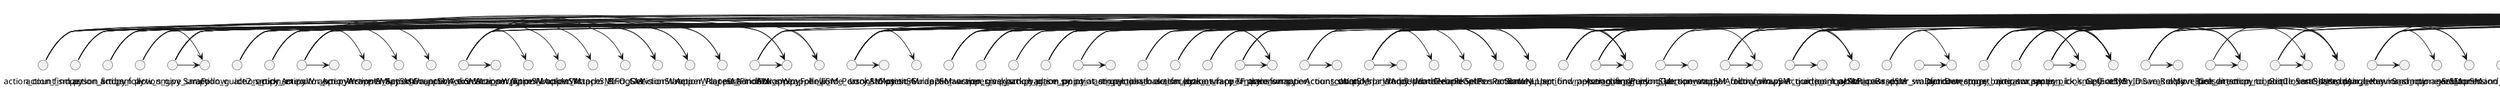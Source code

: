 @startuml
 node SaraSay

action_count_sm.py->SetKey

action_count_sm.py->LogKeyState

action_count_sm.py->SaraSetHeadAngle

action_count_sm.py->list_entities_by_name

action_count_sm.py->FlexibleCalculationState

action_count_sm.py->WaitState

action_count_sm.py->SaraSayKey

action_count_sm.py->ForLoop

action_count_sm.py->action_turnSM

action_count_sm.py->SetRosParam

action_executor_sm.py->CalculationState

action_executor_sm.py->ActionWrapper_AskSM

action_executor_sm.py->ActionWrapper_CountSM

action_executor_sm.py->ActionWrapper_FindSM

action_executor_sm.py->ActionWrapper_Find_PersonSM

action_executor_sm.py->ActionWrapper_FollowSM

action_executor_sm.py->ActionWrapper_GiveSM

action_executor_sm.py->ActionWrapper_MoveSM

action_executor_sm.py->ActionWrapper_PlaceSM

action_executor_sm.py->ActionWrapper_SaySM

action_executor_sm.py->ActionWrapper_AnswerSM

action_executor_sm.py->ActionWrapper_PickSM

action_executor_sm.py->DecisionState

action_findperson_sm.py->SaraSetHeadAngle

action_findperson_sm.py->LogKeyState

action_findperson_sm.py->list_entities_by_name

action_findperson_sm.py->CalculationState

action_findperson_sm.py->WaitState

action_findperson_sm.py->SetKey

action_findperson_sm.py->action_turnSM

action_find_sm.py->SaraSetHeadAngle

action_find_sm.py->LogKeyState

action_find_sm.py->list_entities_by_name

action_find_sm.py->CalculationState

action_find_sm.py->SetKey

action_find_sm.py->WaitState

action_find_sm.py->GetEntityByID

action_find_sm.py->action_look_at_faceSM

action_follow_sm.py->SaraFollow

action_follow_sm.py->KeepLookingAt

action_follow_sm.py->SaraSay

action_follow_sm.py->GetEntityByID

action_follow_sm.py->SaraSetHeadAngle

action_follow_sm.py->WaitState

action_give_back_bag_sm.py->SetKey

action_give_back_bag_sm.py->SetGripperState

action_give_back_bag_sm.py->SaraSay

action_give_back_bag_sm.py->MoveitMove

action_give_sm.py->GetRosParam

action_give_sm.py->CheckConditionState

action_give_sm.py->list_entities_by_name

action_give_sm.py->LogState

action_give_sm.py->SetKey

action_give_sm.py->MoveitMove

action_give_sm.py->SaraSayKey

action_give_sm.py->SetGripperState

action_give_sm.py->SetRosParam

action_give_sm.py->SaraFollow

action_give_sm.py->ReadTorque

action_give_sm.py->SaraSay

action_give_sm.py->WaitState

action_give_sm.py->KeepLookingAt

action_give_sm.py->CalculationState

action_guide2_sm.py->GetEntityByID

action_guide2_sm.py->SetKey

action_guide2_sm.py->action_turnSM

action_guide2_sm.py->WaitState

action_guide2_sm.py->SaraSetHeadAngle

action_guide2_sm.py->list_entities_by_name

action_guide2_sm.py->SaraSay

action_guide2_sm.py->SaraSayKey

action_guide2_sm.py->action_lookAtFaceBaseSM

action_guide2_sm.py->Action_MoveSM

action_guide2_sm.py->Action_findPersonSM

action_guiding_person_sm.py->Get_operatorSM

action_guiding_person_sm.py->SaraSay

action_guiding_person_sm.py->SaraMoveBase

action_guiding_person_sm.py->GetRosParam

action_guiding_person_sm.py->GetEntityByID

action_lookaroundtofind_sm.py->SaraSetHeadAngle

action_lookaroundtofind_sm.py->WaitState

action_lookatbase_sm.py->Get_direction_to_point

action_lookatbase_sm.py->CalculationState

action_lookatbase_sm.py->SaraSetHeadAngleKey

action_lookatbase_sm.py->SetKey

action_lookatbase_sm.py->action_turnSM

action_lookatfacebase_sm.py->CalculationState

action_lookatfacebase_sm.py->Get_direction_to_point

action_lookatfacebase_sm.py->SaraSetHeadAngleKey

action_lookatfacebase_sm.py->CheckConditionState

action_lookatfacebase_sm.py->GenPoseEulerKey

action_lookatfacebase_sm.py->SetKey

action_lookatfacebase_sm.py->LogState

action_lookatfacebase_sm.py->action_turnSM

action_look_at_face_sm.py->CalculationState

action_look_at_face_sm.py->Get_direction_to_point

action_look_at_face_sm.py->SaraSetHeadAngleKey

action_look_at_face_sm.py->CheckConditionState

action_look_at_face_sm.py->GenPoseEulerKey

action_look_at_face_sm.py->SetKey

action_look_at_face_sm.py->LogState

action_look_at_sm.py->Get_direction_to_point

action_look_at_sm.py->SaraSetHeadAngleKey

action_look_at_sm.py->CalculationState

action_move_sm.py->SetKey

action_move_sm.py->SaraSay

action_move_sm.py->SetExpression

action_move_sm.py->CheckConditionState

action_move_sm.py->SaraRelMoveBase

action_move_sm.py->SaraMoveBase

action_move_sm.py->SaraSetHeadAngleKey

action_move_sm.py->CalculationState

action_move_sm.py->GetClosestObstacle

action_move_sm.py->SaraSetHeadAngle

action_pass_door_sm.py->SetKey

action_pass_door_sm.py->DoorDetector

action_pass_door_sm.py->SaraSay

action_pass_door_sm.py->Action_MoveSM

action_pass_door_sm.py->GenPoseEuler

action_pick_sm.py->GetEntityByID

action_pick_sm.py->CalculationState

action_pick_sm.py->SaraSayKey

action_pick_sm.py->SetGripperState

action_pick_sm.py->MoveitMove

action_pick_sm.py->SaraSay

action_pick_sm.py->GenGripperPose

action_pick_sm.py->TF_transformation

action_place_sm.py->TF_transformation

action_place_sm.py->GenGripperPose

action_place_sm.py->MoveitMove

action_place_sm.py->SetKey

action_place_sm.py->LogKeyState

action_place_sm.py->SetGripperState

action_place_sm.py->LogState

action_place_sm.py->ReadTorque

action_place_sm.py->SaraSay

action_point_at_sm.py->SetGripperState

action_point_at_sm.py->MoveitMove

action_point_at_sm.py->CalculationState

action_point_at_sm.py->point_at_gen_pose

action_point_at_sm.py->LogKeyState

action_point_at_sm.py->Get_direction_to_point

action_receive_bag_sm.py->SetKey

action_receive_bag_sm.py->MoveitMove

action_receive_bag_sm.py->ReadTorque

action_receive_bag_sm.py->SetGripperState

action_receive_bag_sm.py->SaraSay

action_turn_sm.py->SetKey

action_turn_sm.py->GenPoseEulerKey

action_turn_sm.py->Action_MoveSM

actionwrapper_answer_sm.py->SetKey

actionwrapper_answer_sm.py->Action_findPersonSM

actionwrapper_answer_sm.py->SaraSay

actionwrapper_answer_sm.py->SaraNLUspr

actionwrapper_answer_sm.py->SaraSayKey

actionwrapper_answer_sm.py->GetSpeech

actionwrapper_answer_sm.py->ForLoop

actionwrapper_answer_sm.py->CheckConditionState

actionwrapper_answer_sm.py->action_turnSM

actionwrapper_answer_sm.py->SetRosParam

actionwrapper_answer_sm.py->LogKeyState

actionwrapper_ask_sm.py->SetKey

actionwrapper_ask_sm.py->SaraSayKey

actionwrapper_ask_sm.py->CalculationState

actionwrapper_ask_sm.py->GetSpeech

actionwrapper_ask_sm.py->SaraSay

actionwrapper_ask_sm.py->Action_findPersonSM

actionwrapper_ask_sm.py->ForLoop

actionwrapper_ask_sm.py->SetRosParamKey

actionwrapper_ask_sm.py->LogKeyState

actionwrapper_ask_sm.py->SetRosParam

actionwrapper_ask_sm.py->CheckConditionState

actionwrapper_attach_sm.py->CheckConditionState

actionwrapper_attach_sm.py->SaraSay

actionwrapper_attach_sm.py->SaraSayKey

actionwrapper_attach_sm.py->WaitState

actionwrapper_bring_sm.py->CheckConditionState

actionwrapper_bring_sm.py->SaraSay

actionwrapper_bring_sm.py->SaraSayKey

actionwrapper_bring_sm.py->SetKey

actionwrapper_bring_sm.py->CalculationState

actionwrapper_bring_sm.py->Action_MoveSM

actionwrapper_bring_sm.py->ForLoop

actionwrapper_bring_sm.py->GenPoseEuler

actionwrapper_bring_sm.py->Action_pickSM

actionwrapper_bring_sm.py->SetGripperState

actionwrapper_bring_sm.py->GetSpeech

actionwrapper_bring_sm.py->RegexTester

actionwrapper_bring_sm.py->MoveitMove

actionwrapper_bring_sm.py->LogKeyState

actionwrapper_bring_sm.py->Get_Robot_Pose

actionwrapper_confirm_sm.py->WaitState

actionwrapper_count_sm.py->CalculationState

actionwrapper_count_sm.py->Action_countSM

actionwrapper_count_sm.py->FlexibleCalculationState

actionwrapper_count_sm.py->SaraSayKey

actionwrapper_count_sm.py->SetRosParamKey

actionwrapper_count_sm.py->SaraSetHeadAngle

actionwrapper_find_person_sm.py->Action_findPersonSM

actionwrapper_find_person_sm.py->SaraSay

actionwrapper_find_person_sm.py->SaraSayKey

actionwrapper_find_person_sm.py->ForLoop

actionwrapper_find_person_sm.py->action_turnSM

actionwrapper_find_person_sm.py->SaraSetHeadAngle

actionwrapper_find_person_sm.py->SetRosParam

actionwrapper_find_person_sm.py->CalculationState

actionwrapper_find_person_sm.py->CheckConditionState

actionwrapper_find_person_sm.py->GetSpeech

actionwrapper_find_person_sm.py->LogKeyState

actionwrapper_find_person_sm.py->WaitState

actionwrapper_find_person_sm.py->KeepLookingAt

actionwrapper_find_person_sm.py->SetKey

actionwrapper_find_sm.py->CheckConditionState

actionwrapper_find_sm.py->SaraSay

actionwrapper_find_sm.py->SaraSayKey

actionwrapper_find_sm.py->Action_findSM

actionwrapper_find_sm.py->CalculationState

actionwrapper_find_sm.py->SetRosParam

actionwrapper_find_sm.py->SetKey

actionwrapper_follow_sm.py->CalculationState

actionwrapper_follow_sm.py->GetRosParam

actionwrapper_follow_sm.py->GetEntityByID

actionwrapper_follow_sm.py->SaraSayKey

actionwrapper_follow_sm.py->SaraSay

actionwrapper_follow_sm.py->Action_followSM

actionwrapper_follow_sm.py->GetSpeech

actionwrapper_follow_sm.py->CheckConditionState

actionwrapper_follow_sm.py->action_lookAtFaceBaseSM

actionwrapper_follow_sm.py->SetKey

actionwrapper_follow_sm.py->SetRosParam

actionwrapper_give_sm.py->GetRosParam

actionwrapper_give_sm.py->Action_GiveSM

actionwrapper_give_sm.py->SaraSay

actionwrapper_give_sm.py->CalculationState

actionwrapper_give_sm.py->SaraSayKey

actionwrapper_give_sm.py->CheckConditionState

actionwrapper_give_sm.py->GetSpeech

actionwrapper_give_sm.py->Action_findPersonSM

actionwrapper_give_sm.py->SetRosParam

actionwrapper_give_sm.py->SetKey

actionwrapper_guide_sm.py->GetRosParam

actionwrapper_guide_sm.py->Set_a_step

actionwrapper_guide_sm.py->CalculationState

actionwrapper_guide_sm.py->SetKey

actionwrapper_guide_sm.py->FlexibleCalculationState

actionwrapper_guide_sm.py->FlexibleCheckConditionState

actionwrapper_guide_sm.py->LogKeyState

actionwrapper_guide_sm.py->Action_MoveSM

actionwrapper_guide_sm.py->WaitState

actionwrapper_guide_sm.py->SaraSayKey

actionwrapper_guide_sm.py->SaraSetHeadAngle

actionwrapper_guide_sm.py->action_turnSM

actionwrapper_guide_sm.py->GetEntityByID

actionwrapper_guide_sm.py->SaraSay

actionwrapper_guide_sm.py->WonderlandUniqueEnitySM

actionwrapper_guide_sm.py->action_lookAtFaceBaseSM

actionwrapper_guide_sm.py->WonderlandGetEntityVerbal

actionwrapper_guide_sm.py->Action_point_atSM

actionwrapper_guide_sm.py->SetRosParam

actionwrapper_lookat_sm.py->CalculationState

actionwrapper_lookat_sm.py->SaraSayKey

actionwrapper_lookat_sm.py->SaraSetHeadAngle

actionwrapper_lookat_sm.py->CheckConditionState

actionwrapper_lookat_sm.py->action_look_atSM

actionwrapper_lookat_sm.py->list_entities_by_name

actionwrapper_move_sm.py->CalculationState

actionwrapper_move_sm.py->SetKey

actionwrapper_move_sm.py->FlexibleCalculationState

actionwrapper_move_sm.py->FlexibleCheckConditionState

actionwrapper_move_sm.py->LogKeyState

actionwrapper_move_sm.py->Set_a_step

actionwrapper_move_sm.py->WonderlandUniqueEnitySM

actionwrapper_move_sm.py->SaraSayKey

actionwrapper_move_sm.py->Action_MoveSM

actionwrapper_move_sm.py->Set_Story

actionwrapper_move_sm.py->SetRosParam

actionwrapper_pick_sm.py->GetRosParam

actionwrapper_pick_sm.py->CheckConditionState

actionwrapper_pick_sm.py->SaraSay

actionwrapper_pick_sm.py->SaraSayKey

actionwrapper_pick_sm.py->Action_pickSM

actionwrapper_pick_sm.py->Action_findSM

actionwrapper_pick_sm.py->CalculationState

actionwrapper_pick_sm.py->action_look_at_faceSM

actionwrapper_pick_sm.py->SetKey

actionwrapper_pick_sm.py->Get_Reacheable_Waypoint

actionwrapper_pick_sm.py->SaraSetHeadAngle

actionwrapper_pick_sm.py->MoveitMove

actionwrapper_pick_sm.py->SaraMoveBase

actionwrapper_pick_sm.py->WaitState

actionwrapper_pick_sm.py->ForLoop

actionwrapper_pick_sm.py->SetRosParam

actionwrapper_pick_sm.py->GetEntityByID

actionwrapper_place_sm.py->GetRosParam

actionwrapper_place_sm.py->SaraSayKey

actionwrapper_place_sm.py->Action_placeSM

actionwrapper_place_sm.py->GenPoseEuler

actionwrapper_place_sm.py->TF_transformation

actionwrapper_place_sm.py->CheckConditionState

actionwrapper_place_sm.py->SaraSay

actionwrapper_place_sm.py->FlexibleCalculationState

actionwrapper_place_sm.py->LogState

actionwrapper_place_sm.py->LogKeyState

actionwrapper_place_sm.py->SetRosParam

actionwrapper_place_sm.py->SetKey

actionwrapper_say_sm.py->CalculationState

actionwrapper_say_sm.py->SaraSayKey

actionwrapper_say_sm.py->GetRosParamKey

actionwrapper_stop_sm.py->StopSM

actionwrapper_turn_sm.py->SaraSayKey

actionwrapper_turn_sm.py->CheckConditionState

actionwrapper_turn_sm.py->SaraSay

actionwrapper_waitfordoor_sm.py->DoorDetector

age_statistics_sm.py->TakeImageCamera

age_statistics_sm.py->Found_age_statitics

age_statistics_sm.py->LogKeyState

age_statistics_sm.py->WaitState

a_go_home_sm.py->SetKey

a_go_home_sm.py->GenPoseEuler

a_go_home_sm.py->SaraSay

a_go_home_sm.py->Action_MoveSM

a_test_sandbox_sm.py->ActionWrapper_MoveSM

a_test_sandbox_sm.py->LogState

a_test_sandbox_sm.py->MoveitMove

a_test_sandbox_sm.py->SaraSayKey

a_test_sandbox_sm.py->ActionWrapper_FollowSM

a_test_sandbox_sm.py->ActionWrapper_Find_PersonSM

a_test_sandbox_sm.py->GetSpeech

a_test_wonderland_sm.py->LogState

a_test_wonderland_sm.py->WonderlandGetEntityVerbal

a_test_wonderland_sm.py->LogEntity

a_test_wonderland_sm.py->WonderlandGetPersonById

a_test_wonderland_sm.py->WonderlandGetEntityByID

a_test_wonderland_sm.py->WonderlandGetPersonByRecognitionId

check_reachability_sm.py->GenGripperPose

check_reachability_sm.py->CheckConditionState

check_reachability_sm.py->MoveitMove

general_test_sm.py->LogState

general_test_sm.py->GetRosParam

get_operator_sm.py->GetRosParam

get_operator_sm.py->GetEntityByID

get_operator_sm.py->SaraSay

get_operator_sm.py->ForLoop

get_operator_sm.py->SetKey

get_operator_sm.py->list_entities_by_name

get_operator_sm.py->CalculationState

get_operator_sm.py->Action_MoveSM

get_operator_sm.py->Get_Reacheable_Waypoint

get_operator_sm.py->SetRosParam

get_operator_sm.py->GetSpeech

get_operator_sm.py->BinaryCalculationState

get_operator_sm.py->CheckConditionState

get_speech_sm.py->SubscriberState

get_speech_sm.py->CalculationState

get_waypoint_pose_sm.py->Wonderland_get_waypoint_from_idSM

get_waypoint_pose_sm.py->Wonderland_Get_Waypoint

go_to_exit_sm.py->SaraSay

go_to_exit_sm.py->SaraMoveBase

go_to_from_waypoint_id_sm.py->Wonderland_get_waypoint_from_idSM

go_to_from_waypoint_id_sm.py->Wonderland_Get_Waypoint

go_to_from_waypoint_id_sm.py->SaraMoveBase

go_to_room_sm.py->WaitState

go_to_room_sm.py->SaraMoveBase

help_me_carry_sm.py->Get_Robot_Pose

help_me_carry_sm.py->MoveitMove

help_me_carry_sm.py->SaraSetHeadAngle

help_me_carry_sm.py->SaraSay

help_me_carry_sm.py->RegexTester

help_me_carry_sm.py->GetSpeech

help_me_carry_sm.py->SetKey

help_me_carry_sm.py->action_look_at_faceSM

help_me_carry_sm.py->CalculationState

help_me_carry_sm.py->list_entities_by_name

help_me_carry_sm.py->Action_Guide2SM

help_me_carry_sm.py->Action_Receive_BagSM

help_me_carry_sm.py->LookAtClosestSM

help_me_carry_sm.py->Get_Reacheable_Waypoint

help_me_carry_sm.py->Action_MoveSM

help_me_carry_sm.py->SetGripperState

help_me_carry_sm.py->WaitState

help_me_carry_sm.py->Action_followSM

help_me_carry_sm.py->SetRosParam

help_me_carry_sm.py->Action_Pass_DoorSM

help_me_carry_sm.py->WonderlandGetEntityVerbal

help_me_carry_sm.py->ActionWrapper_MoveSM

help_me_carry_sm.py->ContinueButton

init_sequence_sm.py->WaitState

init_sequence_sm.py->SaraMoveBase

init_sequence_sm.py->GenPoseQuat

lookatclosest_sm.py->list_entities_by_name

lookatclosest_sm.py->CalculationState

lookatclosest_sm.py->KeepLookingAt

new_qualif_sm.py->DoorDetectorSM

new_qualif_sm.py->GenPoseQuat

new_qualif_sm.py->SaraMoveBase

presentation_robotique_zone_1_sm.py->list_entities_by_name

presentation_robotique_zone_1_sm.py->FlexibleCalculationState

presentation_robotique_zone_1_sm.py->WaitState

presentation_robotique_zone_1_sm.py->CalculationState

presentation_robotique_zone_1_sm.py->KeepLookingAt

presentation_robotique_zone_1_sm.py->GetClosestObstacle

presentation_robotique_zone_1_sm.py->SaraSetHeadAngleKey

restaurant2018_sm_tmp.py->Action_MoveSM

restaurant2018_sm_tmp.py->WaitState

restaurant2018_sm_tmp.py->SaraSay

restaurant2018_sm_tmp.py->GetSpeech

restaurant2018_sm_tmp.py->SaraSayKey

restaurant2018_sm_tmp.py->Action_pickSM

restaurant2018_sm_tmp.py->list_entities_by_name

restaurant2018_sm_tmp.py->Action_GiveSM

sara_action_executor_sm.py->WaitState

sara_action_executor_sm.py->FIFO_Get

sara_action_executor_sm.py->LogKeyState

sara_action_executor_sm.py->DecisionState

sara_action_executor_sm.py->ActionWrapper_BringSM

sara_action_executor_sm.py->ActionWrapper_FollowSM

sara_action_executor_sm.py->ActionWrapper_MoveSM

sara_action_executor_sm.py->ActionWrapper_AttachSM

sara_action_executor_sm.py->ActionWrapper_LookAtSM

sara_action_executor_sm.py->ActionWrapper_FindSM

sara_action_executor_sm.py->ActionWrapper_PlaceSM

sara_action_executor_sm.py->ActionWrapper_GiveSM

sara_action_executor_sm.py->ActionWrapper_PickSM

sara_action_executor_sm.py->ActionWrapper_TurnSM

sara_action_executor_sm.py->CheckConditionState

sara_command_manager_sm.py->GetSpeech

sara_command_manager_sm.py->LU4R_Parser

sara_command_manager_sm.py->SaraSay

sara_command_manager_sm.py->RegexTester

sara_command_manager_sm.py->SaraSound

sara_main_behavior_sm.py->LogState

sara_main_behavior_sm.py->SaraactionexecutorSM

sara_main_behavior_sm.py->sara_command_managerSM

sara_main_behavior_sm.py->CalculationState

sara_main_behavior_sm.py->CheckConditionState

sara_main_behavior_sm.py->SaraSay

sara_main_behavior_sm.py->FIFO_New

sara_main_behavior_sm.py->GetSpeech

sara_main_behavior_sm.py->SaraSetHeadAngle

sara_main_behavior_sm.py->MoveitMove

sara_main_behavior_sm.py->SetExpression

sara_main_behavior_sm.py->WaitState

sara_main_behavior_sm.py->SetKey

sara_main_behavior_sm.py->RegexTester

sara_presentation_sm.py->SaraSayKey

sara_presentation_sm.py->WaitState

sara_presentation_sm.py->SaraSay

sara_presentation_sm.py->RegexTester

sara_presentation_sm.py->Get_speechSM

sara_presentation_sm.py->SaraSound

sara_presentation_sm.py->PublishUint8

sara_presentation_sm.py->MoveitMove

sara_presentation_sm.py->SetGripperState

sara_presentation_sm.py->SaraMoveBase

sara_presentation_sm.py->GenPoseEuler

sara_presentation_sm.py->ForLoop

sara_presentation_sm.py->SaraSetHeadAngle

say_hello_sm.py->SaraSay

say_hello_sm.py->WaitState

scenario_gpsr_sm.py->SetKey

scenario_gpsr_sm.py->MoveitMove

scenario_gpsr_sm.py->Set_Story

scenario_gpsr_sm.py->WonderlandGetEntityVerbal

scenario_gpsr_sm.py->Action_Pass_DoorSM

scenario_gpsr_sm.py->CalculationState

scenario_gpsr_sm.py->SaraSay

scenario_gpsr_sm.py->Set_a_step

scenario_gpsr_sm.py->FlexibleCalculationState

scenario_gpsr_sm.py->FlexibleCheckConditionState

scenario_gpsr_sm.py->Action_ExecutorSM

scenario_gpsr_sm.py->StoryboardSetStepKey

scenario_gpsr_sm.py->GetRosParam

scenario_gpsr_sm.py->SaraSayKey

scenario_gpsr_sm.py->ActionWrapper_MoveSM

scenario_gpsr_sm.py->ForLoop

scenario_gpsr_sm.py->SaraNLUgpsr

scenario_gpsr_sm.py->GetSpeech

scenario_gpsr_sm.py->CheckConditionState

scenario_gpsr_sm.py->list_entities_by_name

scenario_gpsr_sm.py->KeepLookingAt

scenario_gpsr_sm.py->StoryboardSetStoryFromAction

scenario_gpsr_sm.py->Get_Robot_Pose

scenario_gpsr_sm.py->SaraSetHeadAngle

scenario_gpsr_sm.py->ContinueButton

scenario_help_me_carry_sm.py->SubscriberState

scenario_help_me_carry_sm.py->CalculationState

scenario_help_me_carry_sm.py->RegexTester

scenario_help_me_carry_sm.py->SaraSay

scenario_help_me_carry_sm.py->WaitState

scenario_help_me_carry_sm.py->ForLoop

scenario_help_me_carry_sm.py->SaraMoveBase

scenario_help_me_carry_sm.py->Get_Robot_Pose

scenario_help_me_carry_sm.py->ComparePoses

scenario_help_me_carry_sm.py->CheckConditionState

scenario_help_me_carry_sm.py->GenPoseQuat

scenario_help_me_carry_sm.py->Action_Receive_BagSM

scenario_help_me_carry_sm.py->Action_Give_Back_BagSM

scenario_mvp_storing_groceries_sm.py->WonderlandGetEntityVerbal

scenario_mvp_storing_groceries_sm.py->CalculationState

scenario_mvp_storing_groceries_sm.py->Get_Reacheable_Waypoint

scenario_mvp_storing_groceries_sm.py->SetKey

scenario_mvp_storing_groceries_sm.py->list_entities_by_name

scenario_mvp_storing_groceries_sm.py->action_turnSM

scenario_mvp_storing_groceries_sm.py->CheckConditionState

scenario_mvp_storing_groceries_sm.py->SaraSay

scenario_mvp_storing_groceries_sm.py->ForLoop

scenario_mvp_storing_groceries_sm.py->GenPoseEulerKey

scenario_mvp_storing_groceries_sm.py->Action_pickSM

scenario_mvp_storing_groceries_sm.py->SaraSayKey

scenario_mvp_storing_groceries_sm.py->BinaryCalculationState

scenario_mvp_storing_groceries_sm.py->Action_placeSM

scenario_mvp_storing_groceries_sm.py->SaraMoveBase

scenario_mvp_storing_groceries_sm.py->WaitState

scenario_restaurant2018_sm.py->SetKey

scenario_restaurant2018_sm.py->ActionWrapper_MoveSM

scenario_restaurant2018_sm.py->ActionWrapper_GiveSM

scenario_restaurant2018_sm.py->WaitState

scenario_restaurant2018_sm.py->SaraSay

scenario_restaurant2018_sm.py->GetSpeech

scenario_restaurant2018_sm.py->SaraSayKey

scenario_restaurant2018_sm.py->CheckConditionState

scenario_restaurant2018_sm.py->LogKeyState

scenario_restaurant2018_sm.py->CalculationState

scenario_restaurant2018_sm.py->Action_findSM

scenario_restaurant2018_sm.py->ActionWrapper_PickSM

scenario_security_check_sm.py->SetKey

scenario_security_check_sm.py->SaraSound

scenario_security_check_sm.py->Action_MoveSM

scenario_security_check_sm.py->ContinueButton

scenario_security_check_sm.py->SaraSay

scenario_security_check_sm.py->Action_Pass_DoorSM

scenario_security_check_sm.py->WonderlandGetEntityVerbal

scenario_security_check_sm.py->CalculationState

scenario_security_check_sm.py->LogKeyState

scenario_spr_sm.py->ContinueButton

scenario_spr_sm.py->WaitState

scenario_spr_sm.py->WonderlandGetPersonStat

scenario_spr_sm.py->SaraSay

scenario_spr_sm.py->FlexibleCalculationState

scenario_spr_sm.py->SaraSayKey

scenario_spr_sm.py->CalculationState

scenario_spr_sm.py->SetRosParamKey

scenario_spr_sm.py->LogKeyState

scenario_spr_sm.py->list_entities_by_name

scenario_spr_sm.py->GetSpeech

scenario_spr_sm.py->SaraNLUspr

scenario_spr_sm.py->Set_a_step

scenario_spr_sm.py->ForLoop

scenario_spr_sm.py->KeepLookingAt

scenario_spr_sm.py->action_turnSM

scenario_spr_sm.py->SaraSetHeadAngle

scenario_spr_sm.py->ActionWrapper_MoveSM

scenario_spr_sm.py->Set_Story

scenario_spr_sm.py->WonderlandClearPeoples

scenario_spr_sm.py->MoveitMove

scenario_spr_sm.py->SetKey

scenario_spr_sm.py->WonderlandAddUpdatePeople

stop_sm.py->FIFO_New

test_continue_entity_sm.py->SaraSay

test_continue_entity_sm.py->CalculationState

test_continue_entity_sm.py->list_entities_by_name

testgenderage_sm.py->TakeImageCamera

testgenderage_sm.py->LogKeyState

testgenderage_sm.py->WaitState

testgenderage_sm.py->TestGenderAge

testgenderage_sm.py->GenderAgeRecognition

test_look_at_sound_sm.py->SaraSay

test_look_at_sound_sm.py->LookAtSound

test_look_at_sound_sm.py->GetSpeech

test_look_at_sound_sm.py->WaitState

test_look_at_sound_sm.py->RegexTester

wonderlandaddupdateperson_sm.py->WonderlandAddPerson

wonderlandaddupdateperson_sm.py->WonderlandPatchPerson

wonderlanduniqueenity_sm.py->WonderlandGetEntityVerbal

wonderlanduniqueenity_sm.py->SetKey

wonderlanduniqueenity_sm.py->CalculationState

wonderlanduniqueenity_sm.py->FlexibleCheckConditionState

wonderlanduniqueenity_sm.py->LogKeyState

wonderlanduniqueenity_sm.py->FlexibleCalculationState

wonderlanduniqueenity_sm.py->WonderlandGetEntityByID

wonderlanduniqueenity_sm.py->CheckConditionState

wonderlanduniqueenity_sm.py->SaraSayKey

wonderlanduniqueenity_sm.py->SaraSay

@enduml
